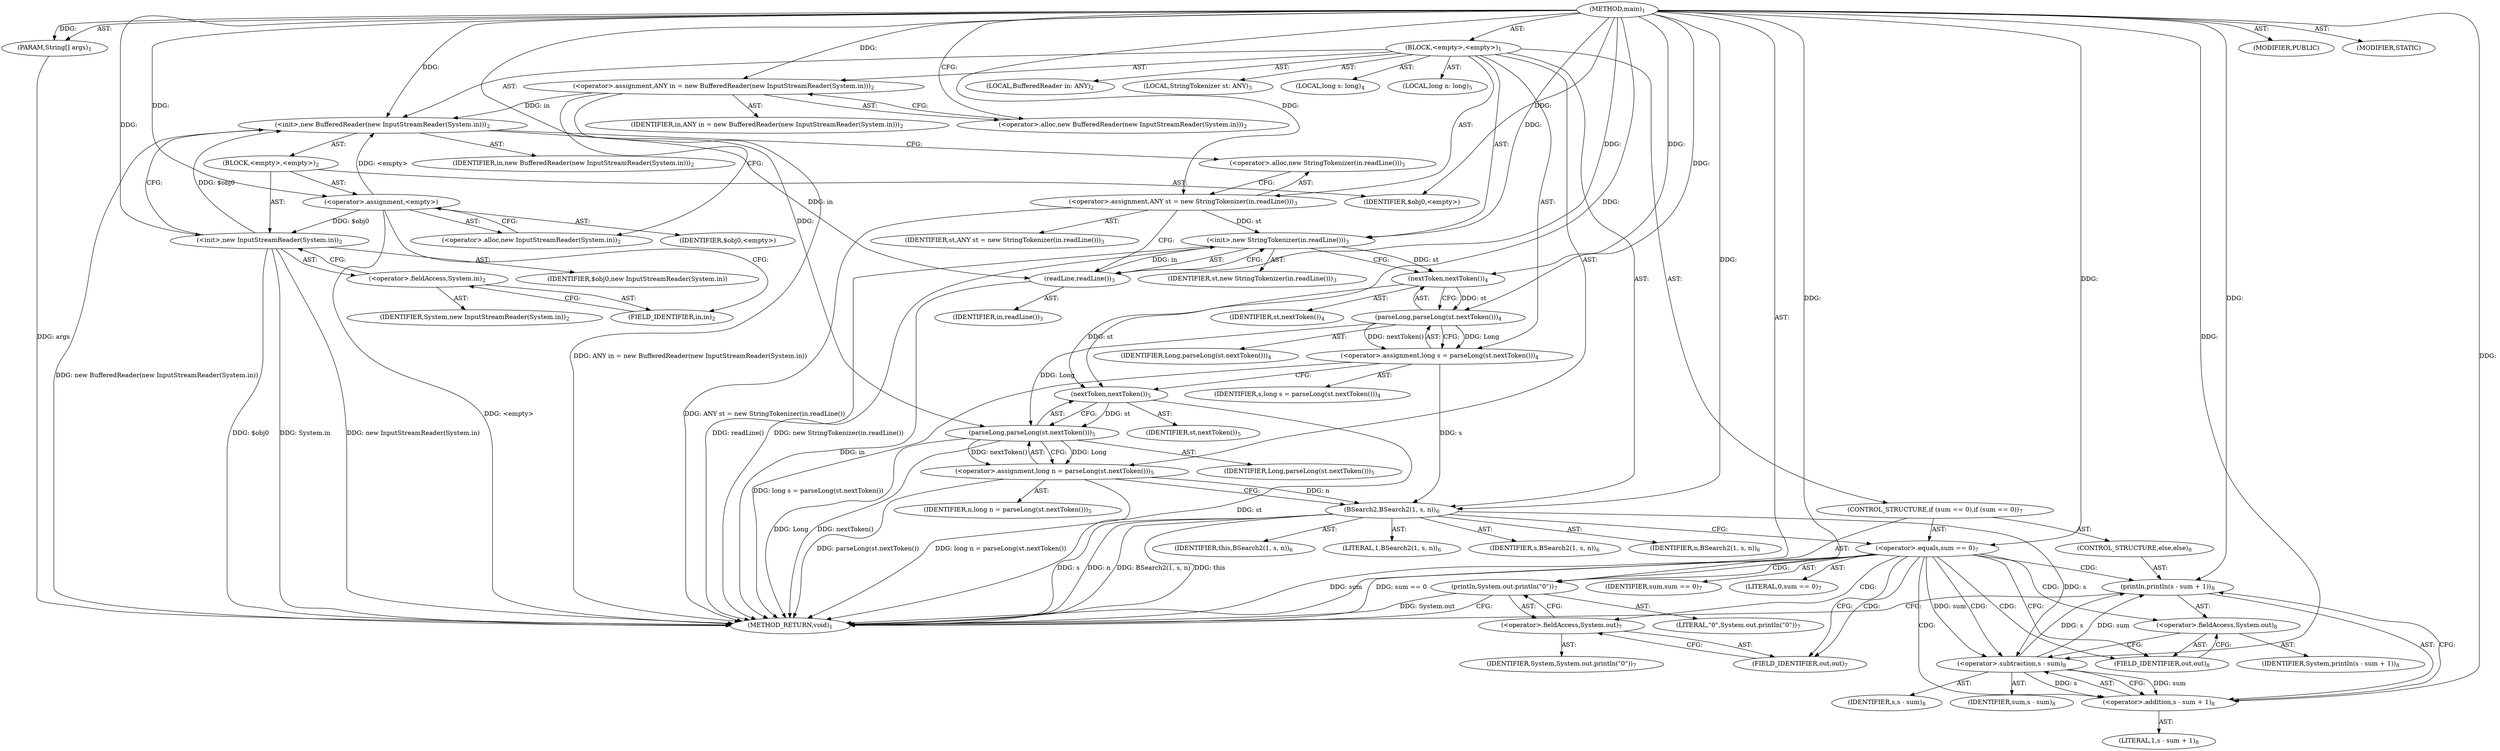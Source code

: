 digraph "main" {  
"21" [label = <(METHOD,main)<SUB>1</SUB>> ]
"22" [label = <(PARAM,String[] args)<SUB>1</SUB>> ]
"23" [label = <(BLOCK,&lt;empty&gt;,&lt;empty&gt;)<SUB>1</SUB>> ]
"4" [label = <(LOCAL,BufferedReader in: ANY)<SUB>2</SUB>> ]
"24" [label = <(&lt;operator&gt;.assignment,ANY in = new BufferedReader(new InputStreamReader(System.in)))<SUB>2</SUB>> ]
"25" [label = <(IDENTIFIER,in,ANY in = new BufferedReader(new InputStreamReader(System.in)))<SUB>2</SUB>> ]
"26" [label = <(&lt;operator&gt;.alloc,new BufferedReader(new InputStreamReader(System.in)))<SUB>2</SUB>> ]
"27" [label = <(&lt;init&gt;,new BufferedReader(new InputStreamReader(System.in)))<SUB>2</SUB>> ]
"3" [label = <(IDENTIFIER,in,new BufferedReader(new InputStreamReader(System.in)))<SUB>2</SUB>> ]
"28" [label = <(BLOCK,&lt;empty&gt;,&lt;empty&gt;)<SUB>2</SUB>> ]
"29" [label = <(&lt;operator&gt;.assignment,&lt;empty&gt;)> ]
"30" [label = <(IDENTIFIER,$obj0,&lt;empty&gt;)> ]
"31" [label = <(&lt;operator&gt;.alloc,new InputStreamReader(System.in))<SUB>2</SUB>> ]
"32" [label = <(&lt;init&gt;,new InputStreamReader(System.in))<SUB>2</SUB>> ]
"33" [label = <(IDENTIFIER,$obj0,new InputStreamReader(System.in))> ]
"34" [label = <(&lt;operator&gt;.fieldAccess,System.in)<SUB>2</SUB>> ]
"35" [label = <(IDENTIFIER,System,new InputStreamReader(System.in))<SUB>2</SUB>> ]
"36" [label = <(FIELD_IDENTIFIER,in,in)<SUB>2</SUB>> ]
"37" [label = <(IDENTIFIER,$obj0,&lt;empty&gt;)> ]
"6" [label = <(LOCAL,StringTokenizer st: ANY)<SUB>3</SUB>> ]
"38" [label = <(&lt;operator&gt;.assignment,ANY st = new StringTokenizer(in.readLine()))<SUB>3</SUB>> ]
"39" [label = <(IDENTIFIER,st,ANY st = new StringTokenizer(in.readLine()))<SUB>3</SUB>> ]
"40" [label = <(&lt;operator&gt;.alloc,new StringTokenizer(in.readLine()))<SUB>3</SUB>> ]
"41" [label = <(&lt;init&gt;,new StringTokenizer(in.readLine()))<SUB>3</SUB>> ]
"5" [label = <(IDENTIFIER,st,new StringTokenizer(in.readLine()))<SUB>3</SUB>> ]
"42" [label = <(readLine,readLine())<SUB>3</SUB>> ]
"43" [label = <(IDENTIFIER,in,readLine())<SUB>3</SUB>> ]
"44" [label = <(LOCAL,long s: long)<SUB>4</SUB>> ]
"45" [label = <(&lt;operator&gt;.assignment,long s = parseLong(st.nextToken()))<SUB>4</SUB>> ]
"46" [label = <(IDENTIFIER,s,long s = parseLong(st.nextToken()))<SUB>4</SUB>> ]
"47" [label = <(parseLong,parseLong(st.nextToken()))<SUB>4</SUB>> ]
"48" [label = <(IDENTIFIER,Long,parseLong(st.nextToken()))<SUB>4</SUB>> ]
"49" [label = <(nextToken,nextToken())<SUB>4</SUB>> ]
"50" [label = <(IDENTIFIER,st,nextToken())<SUB>4</SUB>> ]
"51" [label = <(LOCAL,long n: long)<SUB>5</SUB>> ]
"52" [label = <(&lt;operator&gt;.assignment,long n = parseLong(st.nextToken()))<SUB>5</SUB>> ]
"53" [label = <(IDENTIFIER,n,long n = parseLong(st.nextToken()))<SUB>5</SUB>> ]
"54" [label = <(parseLong,parseLong(st.nextToken()))<SUB>5</SUB>> ]
"55" [label = <(IDENTIFIER,Long,parseLong(st.nextToken()))<SUB>5</SUB>> ]
"56" [label = <(nextToken,nextToken())<SUB>5</SUB>> ]
"57" [label = <(IDENTIFIER,st,nextToken())<SUB>5</SUB>> ]
"58" [label = <(BSearch2,BSearch2(1, s, n))<SUB>6</SUB>> ]
"59" [label = <(IDENTIFIER,this,BSearch2(1, s, n))<SUB>6</SUB>> ]
"60" [label = <(LITERAL,1,BSearch2(1, s, n))<SUB>6</SUB>> ]
"61" [label = <(IDENTIFIER,s,BSearch2(1, s, n))<SUB>6</SUB>> ]
"62" [label = <(IDENTIFIER,n,BSearch2(1, s, n))<SUB>6</SUB>> ]
"63" [label = <(CONTROL_STRUCTURE,if (sum == 0),if (sum == 0))<SUB>7</SUB>> ]
"64" [label = <(&lt;operator&gt;.equals,sum == 0)<SUB>7</SUB>> ]
"65" [label = <(IDENTIFIER,sum,sum == 0)<SUB>7</SUB>> ]
"66" [label = <(LITERAL,0,sum == 0)<SUB>7</SUB>> ]
"67" [label = <(println,System.out.println(&quot;0&quot;))<SUB>7</SUB>> ]
"68" [label = <(&lt;operator&gt;.fieldAccess,System.out)<SUB>7</SUB>> ]
"69" [label = <(IDENTIFIER,System,System.out.println(&quot;0&quot;))<SUB>7</SUB>> ]
"70" [label = <(FIELD_IDENTIFIER,out,out)<SUB>7</SUB>> ]
"71" [label = <(LITERAL,&quot;0&quot;,System.out.println(&quot;0&quot;))<SUB>7</SUB>> ]
"72" [label = <(CONTROL_STRUCTURE,else,else)<SUB>8</SUB>> ]
"73" [label = <(println,println(s - sum + 1))<SUB>8</SUB>> ]
"74" [label = <(&lt;operator&gt;.fieldAccess,System.out)<SUB>8</SUB>> ]
"75" [label = <(IDENTIFIER,System,println(s - sum + 1))<SUB>8</SUB>> ]
"76" [label = <(FIELD_IDENTIFIER,out,out)<SUB>8</SUB>> ]
"77" [label = <(&lt;operator&gt;.addition,s - sum + 1)<SUB>8</SUB>> ]
"78" [label = <(&lt;operator&gt;.subtraction,s - sum)<SUB>8</SUB>> ]
"79" [label = <(IDENTIFIER,s,s - sum)<SUB>8</SUB>> ]
"80" [label = <(IDENTIFIER,sum,s - sum)<SUB>8</SUB>> ]
"81" [label = <(LITERAL,1,s - sum + 1)<SUB>8</SUB>> ]
"82" [label = <(MODIFIER,PUBLIC)> ]
"83" [label = <(MODIFIER,STATIC)> ]
"84" [label = <(METHOD_RETURN,void)<SUB>1</SUB>> ]
  "21" -> "22"  [ label = "AST: "] 
  "21" -> "23"  [ label = "AST: "] 
  "21" -> "82"  [ label = "AST: "] 
  "21" -> "83"  [ label = "AST: "] 
  "21" -> "84"  [ label = "AST: "] 
  "23" -> "4"  [ label = "AST: "] 
  "23" -> "24"  [ label = "AST: "] 
  "23" -> "27"  [ label = "AST: "] 
  "23" -> "6"  [ label = "AST: "] 
  "23" -> "38"  [ label = "AST: "] 
  "23" -> "41"  [ label = "AST: "] 
  "23" -> "44"  [ label = "AST: "] 
  "23" -> "45"  [ label = "AST: "] 
  "23" -> "51"  [ label = "AST: "] 
  "23" -> "52"  [ label = "AST: "] 
  "23" -> "58"  [ label = "AST: "] 
  "23" -> "63"  [ label = "AST: "] 
  "24" -> "25"  [ label = "AST: "] 
  "24" -> "26"  [ label = "AST: "] 
  "27" -> "3"  [ label = "AST: "] 
  "27" -> "28"  [ label = "AST: "] 
  "28" -> "29"  [ label = "AST: "] 
  "28" -> "32"  [ label = "AST: "] 
  "28" -> "37"  [ label = "AST: "] 
  "29" -> "30"  [ label = "AST: "] 
  "29" -> "31"  [ label = "AST: "] 
  "32" -> "33"  [ label = "AST: "] 
  "32" -> "34"  [ label = "AST: "] 
  "34" -> "35"  [ label = "AST: "] 
  "34" -> "36"  [ label = "AST: "] 
  "38" -> "39"  [ label = "AST: "] 
  "38" -> "40"  [ label = "AST: "] 
  "41" -> "5"  [ label = "AST: "] 
  "41" -> "42"  [ label = "AST: "] 
  "42" -> "43"  [ label = "AST: "] 
  "45" -> "46"  [ label = "AST: "] 
  "45" -> "47"  [ label = "AST: "] 
  "47" -> "48"  [ label = "AST: "] 
  "47" -> "49"  [ label = "AST: "] 
  "49" -> "50"  [ label = "AST: "] 
  "52" -> "53"  [ label = "AST: "] 
  "52" -> "54"  [ label = "AST: "] 
  "54" -> "55"  [ label = "AST: "] 
  "54" -> "56"  [ label = "AST: "] 
  "56" -> "57"  [ label = "AST: "] 
  "58" -> "59"  [ label = "AST: "] 
  "58" -> "60"  [ label = "AST: "] 
  "58" -> "61"  [ label = "AST: "] 
  "58" -> "62"  [ label = "AST: "] 
  "63" -> "64"  [ label = "AST: "] 
  "63" -> "67"  [ label = "AST: "] 
  "63" -> "72"  [ label = "AST: "] 
  "64" -> "65"  [ label = "AST: "] 
  "64" -> "66"  [ label = "AST: "] 
  "67" -> "68"  [ label = "AST: "] 
  "67" -> "71"  [ label = "AST: "] 
  "68" -> "69"  [ label = "AST: "] 
  "68" -> "70"  [ label = "AST: "] 
  "72" -> "73"  [ label = "AST: "] 
  "73" -> "74"  [ label = "AST: "] 
  "73" -> "77"  [ label = "AST: "] 
  "74" -> "75"  [ label = "AST: "] 
  "74" -> "76"  [ label = "AST: "] 
  "77" -> "78"  [ label = "AST: "] 
  "77" -> "81"  [ label = "AST: "] 
  "78" -> "79"  [ label = "AST: "] 
  "78" -> "80"  [ label = "AST: "] 
  "24" -> "31"  [ label = "CFG: "] 
  "27" -> "40"  [ label = "CFG: "] 
  "38" -> "42"  [ label = "CFG: "] 
  "41" -> "49"  [ label = "CFG: "] 
  "45" -> "56"  [ label = "CFG: "] 
  "52" -> "58"  [ label = "CFG: "] 
  "58" -> "64"  [ label = "CFG: "] 
  "26" -> "24"  [ label = "CFG: "] 
  "40" -> "38"  [ label = "CFG: "] 
  "42" -> "41"  [ label = "CFG: "] 
  "47" -> "45"  [ label = "CFG: "] 
  "54" -> "52"  [ label = "CFG: "] 
  "64" -> "70"  [ label = "CFG: "] 
  "64" -> "76"  [ label = "CFG: "] 
  "67" -> "84"  [ label = "CFG: "] 
  "29" -> "36"  [ label = "CFG: "] 
  "32" -> "27"  [ label = "CFG: "] 
  "49" -> "47"  [ label = "CFG: "] 
  "56" -> "54"  [ label = "CFG: "] 
  "68" -> "67"  [ label = "CFG: "] 
  "73" -> "84"  [ label = "CFG: "] 
  "31" -> "29"  [ label = "CFG: "] 
  "34" -> "32"  [ label = "CFG: "] 
  "70" -> "68"  [ label = "CFG: "] 
  "74" -> "78"  [ label = "CFG: "] 
  "77" -> "73"  [ label = "CFG: "] 
  "36" -> "34"  [ label = "CFG: "] 
  "76" -> "74"  [ label = "CFG: "] 
  "78" -> "77"  [ label = "CFG: "] 
  "21" -> "26"  [ label = "CFG: "] 
  "22" -> "84"  [ label = "DDG: args"] 
  "24" -> "84"  [ label = "DDG: ANY in = new BufferedReader(new InputStreamReader(System.in))"] 
  "29" -> "84"  [ label = "DDG: &lt;empty&gt;"] 
  "32" -> "84"  [ label = "DDG: $obj0"] 
  "32" -> "84"  [ label = "DDG: System.in"] 
  "32" -> "84"  [ label = "DDG: new InputStreamReader(System.in)"] 
  "27" -> "84"  [ label = "DDG: new BufferedReader(new InputStreamReader(System.in))"] 
  "38" -> "84"  [ label = "DDG: ANY st = new StringTokenizer(in.readLine())"] 
  "42" -> "84"  [ label = "DDG: in"] 
  "41" -> "84"  [ label = "DDG: readLine()"] 
  "41" -> "84"  [ label = "DDG: new StringTokenizer(in.readLine())"] 
  "45" -> "84"  [ label = "DDG: long s = parseLong(st.nextToken())"] 
  "54" -> "84"  [ label = "DDG: Long"] 
  "56" -> "84"  [ label = "DDG: st"] 
  "54" -> "84"  [ label = "DDG: nextToken()"] 
  "52" -> "84"  [ label = "DDG: parseLong(st.nextToken())"] 
  "52" -> "84"  [ label = "DDG: long n = parseLong(st.nextToken())"] 
  "58" -> "84"  [ label = "DDG: s"] 
  "58" -> "84"  [ label = "DDG: n"] 
  "58" -> "84"  [ label = "DDG: BSearch2(1, s, n)"] 
  "64" -> "84"  [ label = "DDG: sum"] 
  "64" -> "84"  [ label = "DDG: sum == 0"] 
  "67" -> "84"  [ label = "DDG: System.out"] 
  "58" -> "84"  [ label = "DDG: this"] 
  "21" -> "22"  [ label = "DDG: "] 
  "21" -> "24"  [ label = "DDG: "] 
  "21" -> "38"  [ label = "DDG: "] 
  "47" -> "45"  [ label = "DDG: Long"] 
  "47" -> "45"  [ label = "DDG: nextToken()"] 
  "54" -> "52"  [ label = "DDG: Long"] 
  "54" -> "52"  [ label = "DDG: nextToken()"] 
  "24" -> "27"  [ label = "DDG: in"] 
  "21" -> "27"  [ label = "DDG: "] 
  "29" -> "27"  [ label = "DDG: &lt;empty&gt;"] 
  "32" -> "27"  [ label = "DDG: $obj0"] 
  "38" -> "41"  [ label = "DDG: st"] 
  "21" -> "41"  [ label = "DDG: "] 
  "42" -> "41"  [ label = "DDG: in"] 
  "21" -> "58"  [ label = "DDG: "] 
  "45" -> "58"  [ label = "DDG: s"] 
  "52" -> "58"  [ label = "DDG: n"] 
  "21" -> "29"  [ label = "DDG: "] 
  "21" -> "37"  [ label = "DDG: "] 
  "27" -> "42"  [ label = "DDG: in"] 
  "21" -> "42"  [ label = "DDG: "] 
  "21" -> "47"  [ label = "DDG: "] 
  "49" -> "47"  [ label = "DDG: st"] 
  "47" -> "54"  [ label = "DDG: Long"] 
  "21" -> "54"  [ label = "DDG: "] 
  "56" -> "54"  [ label = "DDG: st"] 
  "21" -> "64"  [ label = "DDG: "] 
  "21" -> "67"  [ label = "DDG: "] 
  "29" -> "32"  [ label = "DDG: $obj0"] 
  "21" -> "32"  [ label = "DDG: "] 
  "41" -> "49"  [ label = "DDG: st"] 
  "21" -> "49"  [ label = "DDG: "] 
  "49" -> "56"  [ label = "DDG: st"] 
  "21" -> "56"  [ label = "DDG: "] 
  "78" -> "73"  [ label = "DDG: s"] 
  "78" -> "73"  [ label = "DDG: sum"] 
  "21" -> "73"  [ label = "DDG: "] 
  "78" -> "77"  [ label = "DDG: s"] 
  "78" -> "77"  [ label = "DDG: sum"] 
  "21" -> "77"  [ label = "DDG: "] 
  "58" -> "78"  [ label = "DDG: s"] 
  "21" -> "78"  [ label = "DDG: "] 
  "64" -> "78"  [ label = "DDG: sum"] 
  "64" -> "76"  [ label = "CDG: "] 
  "64" -> "68"  [ label = "CDG: "] 
  "64" -> "73"  [ label = "CDG: "] 
  "64" -> "77"  [ label = "CDG: "] 
  "64" -> "67"  [ label = "CDG: "] 
  "64" -> "70"  [ label = "CDG: "] 
  "64" -> "74"  [ label = "CDG: "] 
  "64" -> "78"  [ label = "CDG: "] 
}
